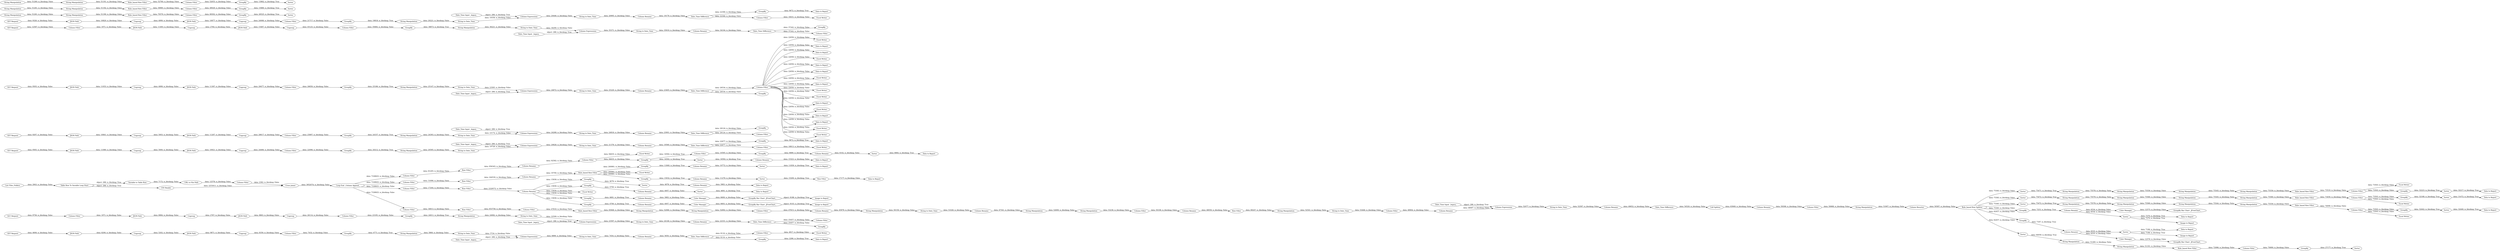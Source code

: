 digraph {
	"-8798246444859829929_926" [label="Column Filter"]
	"7288086009452349562_804" [label="Column Expressions"]
	"-771676809648940196_804" [label="Column Expressions"]
	"-8798246444859829929_954" [label="Excel Writer"]
	"-3007402527853699907_9" [label="String Manipulation"]
	"5018741421684072538_802" [label="String Manipulation"]
	"-3539637435213412169_804" [label="Column Expressions"]
	"-4692242224329341667_827" [label="Column Rename"]
	"-8798246444859829929_9" [label="URL to File Path"]
	"-3007402527853699907_11" [label="Column Rename"]
	"-8798246444859829929_976" [label="Data to Report"]
	"-4495308147146926651_813" [label="GET Request"]
	"-8798246444859829929_906" [label=Sorter]
	"-4692242224329341667_824" [label="Color Manager"]
	"-8798246444859829929_912" [label=GroupBy]
	"-3539637435213412169_812" [label="JSON Path"]
	"-8798246444859829929_35" [label=GroupBy]
	"-8798246444859829929_950" [label="Data to Report"]
	"-8798246444859829929_978" [label="Data to Report"]
	"-3007402527853699907_12" [label="String to Date_Time"]
	"-771676809648940196_800" [label=Ungroup]
	"-1107536220288870935_813" [label="GET Request"]
	"5018741421684072538_813" [label="GET Request"]
	"5018741421684072538_809" [label="JSON Path"]
	"-8798246444859829929_965" [label=Sorter]
	"-8798246444859829929_830" [label="Excel Writer"]
	"-8798246444859829929_874" [label="Data to Report"]
	"-8798246444859829929_877" [label="Data to Report"]
	"-8798246444859829929_774" [label=Sorter]
	"-8798246444859829929_919" [label="Data to Report"]
	"-8798246444859829929_957" [label=Sorter]
	"-8798246444859829929_969" [label="Column Rename"]
	"-8798246444859829929_988" [label="Column Filter"]
	"-8798246444859829929_939" [label=Sorter]
	"5579266254850021919_843" [label=Sorter]
	"-8798246444859829929_910" [label="String Manipulation"]
	"5579266254850021919_897" [label="Date_Time Difference"]
	"5018741421684072538_806" [label=Ungroup]
	"-8798246444859829929_914" [label="Data to Report"]
	"-3881574701523159699_814" [label=GroupBy]
	"5579266254850021919_847" [label=GroupBy]
	"5579266254850021919_886" [label=GroupBy]
	"-8798246444859829929_742" [label="Color Manager"]
	"-3539637435213412169_814" [label=GroupBy]
	"5579266254850021919_885" [label="Date_Time Difference"]
	"-8798246444859829929_829" [label=GroupBy]
	"-8798246444859829929_904" [label="Data to Report"]
	"-8798246444859829929_842" [label="Excel Writer"]
	"-8798246444859829929_10" [label="Column Filter"]
	"-8798246444859829929_11" [label="Cross Joiner"]
	"-8798246444859829929_916" [label="String Manipulation"]
	"-8798246444859829929_918" [label="Excel Writer"]
	"4220550909518641125_804" [label="Column Expressions"]
	"-8798246444859829929_875" [label="Data to Report"]
	"-8798246444859829929_992" [label="Row Filter"]
	"-1107536220288870935_809" [label="JSON Path"]
	"5579266254850021919_837" [label="Rule_based Row Filter"]
	"-8798246444859829929_996" [label="Column Rename"]
	"-1107536220288870935_807" [label="String to Date_Time"]
	"-3539637435213412169_809" [label="JSON Path"]
	"5579266254850021919_832" [label="Column Filter"]
	"-3881574701523159699_803" [label="Date_Time Input _legacy_"]
	"-8798246444859829929_967" [label="Column Rename"]
	"-3881574701523159699_807" [label="String to Date_Time"]
	"-4495308147146926651_804" [label="Column Expressions"]
	"7288086009452349562_800" [label=Ungroup]
	"-8798246444859829929_934" [label=Sorter]
	"-8798246444859829929_962" [label=Sorter]
	"-8798246444859829929_942" [label="Column Filter"]
	"7288086009452349562_802" [label="String Manipulation"]
	"-8798246444859829929_956" [label="Column Rename"]
	"5579266254850021919_777" [label="String Manipulation"]
	"5579266254850021919_896" [label="Column Filter"]
	"-3539637435213412169_808" [label="Column Rename"]
	"-3007402527853699907_18" [label="Column Filter"]
	"-8798246444859829929_907" [label="String Manipulation"]
	"-8798246444859829929_913" [label=Sorter]
	"-8798246444859829929_929" [label="Column Filter"]
	"-4692242224329341667_826" [label=GroupBy]
	"-3539637435213412169_811" [label="Column Filter"]
	"-8798246444859829929_32" [label=GroupBy]
	"-3881574701523159699_809" [label="JSON Path"]
	"-8798246444859829929_989" [label="Column Filter"]
	"-3007402527853699907_23" [label="Column Filter"]
	"-8798246444859829929_925" [label="Data to Report"]
	"-8798246444859829929_953" [label="Data to Report"]
	"-8798246444859829929_3" [label="Column Filter"]
	"-771676809648940196_807" [label="String to Date_Time"]
	"-771676809648940196_802" [label="String Manipulation"]
	"-8798246444859829929_872" [label="Data to Report"]
	"-8798246444859829929_768" [label="String Manipulation"]
	"-1107536220288870935_804" [label="Column Expressions"]
	"-771676809648940196_809" [label="JSON Path"]
	"-1992635076987329528_880" [label=Sorter]
	"-4495308147146926651_811" [label="Column Filter"]
	"-8798246444859829929_900" [label="Excel Writer"]
	"-8798246444859829929_994" [label="Row Filter"]
	"-8798246444859829929_915" [label="String Manipulation"]
	"-8798246444859829929_931" [label=GroupBy]
	"-3539637435213412169_803" [label="Date_Time Input _legacy_"]
	"-4495308147146926651_812" [label="JSON Path"]
	"7288086009452349562_801" [label="String to Date_Time"]
	"-8798246444859829929_750" [label="Cell Splitter"]
	"5018741421684072538_803" [label="Date_Time Input _legacy_"]
	"-3881574701523159699_806" [label=Ungroup]
	"5579266254850021919_840" [label="String Manipulation"]
	"-8798246444859829929_883" [label="Excel Writer"]
	"-8798246444859829929_905" [label="Image to Report"]
	"5579266254850021919_852" [label="String Manipulation"]
	"-1992635076987329528_827" [label="Column Rename"]
	"-3007402527853699907_7" [label="String Manipulation"]
	"-771676809648940196_812" [label="JSON Path"]
	"5018741421684072538_811" [label="Column Filter"]
	"-8798246444859829929_5" [label="List Files_Folders"]
	"-771676809648940196_805" [label="Column Filter"]
	"-8798246444859829929_920" [label="Rule_based Row Filter"]
	"-4495308147146926651_806" [label=Ungroup]
	"5579266254850021919_829" [label=GroupBy]
	"5579266254850021919_892" [label=GroupBy]
	"-3881574701523159699_811" [label="Column Filter"]
	"5579266254850021919_891" [label=GroupBy]
	"-3881574701523159699_804" [label="Column Expressions"]
	"-3007402527853699907_13" [label="Column Rename"]
	"-3539637435213412169_813" [label="GET Request"]
	"-8798246444859829929_739" [label="Color Manager"]
	"-8798246444859829929_937" [label="String Manipulation"]
	"-8798246444859829929_970" [label=GroupBy]
	"-8798246444859829929_979" [label="Excel Writer"]
	"-771676809648940196_811" [label="Column Filter"]
	"5579266254850021919_844" [label=Sorter]
	"-8798246444859829929_24" [label="Date_Time Difference"]
	"-8798246444859829929_34" [label="Rule_based Row Filter"]
	"-8798246444859829929_741" [label=GroupBy]
	"-8798246444859829929_923" [label="Excel Writer"]
	"-3881574701523159699_802" [label="String Manipulation"]
	"5579266254850021919_810" [label="Date_Time Difference"]
	"5018741421684072538_814" [label=GroupBy]
	"5579266254850021919_850" [label="Rule_based Row Filter"]
	"-8798246444859829929_908" [label="Column Filter"]
	"-8798246444859829929_887" [label="Data to Report"]
	"7288086009452349562_808" [label="Column Rename"]
	"7288086009452349562_813" [label="GET Request"]
	"-8798246444859829929_943" [label=GroupBy]
	"-1107536220288870935_802" [label="String Manipulation"]
	"-8798246444859829929_966" [label="Column Rename"]
	"-3007402527853699907_19" [label="String Manipulation"]
	"-8798246444859829929_779" [label="String Manipulation"]
	"5579266254850021919_834" [label="String Manipulation"]
	"-8798246444859829929_777" [label="String Manipulation"]
	"-8798246444859829929_974" [label="Excel Writer"]
	"-8798246444859829929_778" [label="String Manipulation"]
	"-8798246444859829929_810" [label="Date_Time Difference"]
	"-8798246444859829929_917" [label="Excel Writer"]
	"-8798246444859829929_927" [label="Date_Time Difference"]
	"-8798246444859829929_971" [label=Sorter]
	"-3881574701523159699_808" [label="Column Rename"]
	"5018741421684072538_800" [label=Ungroup]
	"-8798246444859829929_968" [label="Column Rename"]
	"-8798246444859829929_998" [label="Column Rename"]
	"-3007402527853699907_14" [label="Column Filter"]
	"-4495308147146926651_802" [label="String Manipulation"]
	"-8798246444859829929_949" [label=GroupBy]
	"5579266254850021919_815" [label="Rule_based Row Filter"]
	"5579266254850021919_853" [label="Column Filter"]
	"5579266254850021919_876" [label=GroupBy]
	"-1107536220288870935_812" [label="JSON Path"]
	"-3539637435213412169_802" [label="String Manipulation"]
	"5018741421684072538_808" [label="Column Rename"]
	"-8798246444859829929_975" [label="Image to Report"]
	"-3007402527853699907_15" [label="Column Rename"]
	"-8798246444859829929_895" [label="Excel Writer"]
	"-8798246444859829929_924" [label="String Manipulation"]
	"-8798246444859829929_933" [label=GroupBy]
	"5579266254850021919_835" [label=GroupBy]
	"-8798246444859829929_948" [label="Column Filter"]
	"4220550909518641125_807" [label="String to Date_Time"]
	"5579266254850021919_884" [label="Column Filter"]
	"-8798246444859829929_993" [label="Row Filter"]
	"-1107536220288870935_808" [label="Column Rename"]
	"-3881574701523159699_813" [label="GET Request"]
	"-4495308147146926651_800" [label=Ungroup]
	"-3539637435213412169_806" [label=Ungroup]
	"5579266254850021919_841" [label=GroupBy]
	"-8798246444859829929_769" [label="Column Resorter"]
	"5579266254850021919_833" [label="String Manipulation"]
	"-3007402527853699907_6" [label="String Manipulation"]
	"-1992635076987329528_825" [label="GroupBy Bar Chart _JFreeChart_"]
	"5018741421684072538_801" [label="String to Date_Time"]
	"-8798246444859829929_836" [label="Excel Writer"]
	"-8798246444859829929_909" [label="Date_Time Difference"]
	"-8798246444859829929_952" [label="Column Rename"]
	"5579266254850021919_846" [label="String Manipulation"]
	"-1992635076987329528_826" [label=GroupBy]
	"-8798246444859829929_876" [label=GroupBy]
	"-8798246444859829929_873" [label="Data to Report"]
	"-3881574701523159699_801" [label="String to Date_Time"]
	"-1107536220288870935_806" [label=Ungroup]
	"-8798246444859829929_922" [label=GroupBy]
	"-8798246444859829929_945" [label=Sorter]
	"-1107536220288870935_814" [label=GroupBy]
	"-8798246444859829929_899" [label="Data to Report"]
	"4220550909518641125_808" [label="Column Rename"]
	"5579266254850021919_776" [label="String Manipulation"]
	"-8798246444859829929_951" [label=Sorter]
	"-771676809648940196_801" [label="String to Date_Time"]
	"-4495308147146926651_807" [label="String to Date_Time"]
	"-3007402527853699907_20" [label="String Manipulation"]
	"-3881574701523159699_812" [label="JSON Path"]
	"-1107536220288870935_805" [label="Column Filter"]
	"-3539637435213412169_807" [label="String to Date_Time"]
	"-4495308147146926651_809" [label="JSON Path"]
	"-8798246444859829929_751" [label="Column Rename"]
	"-8798246444859829929_936" [label="String Manipulation"]
	"-1992635076987329528_824" [label="Color Manager"]
	"-8798246444859829929_963" [label="Row Filter"]
	"-8798246444859829929_740" [label="GroupBy Bar Chart _JFreeChart_"]
	"-3007402527853699907_22" [label="Row Filter"]
	"-8798246444859829929_930" [label="String Manipulation"]
	"-4495308147146926651_808" [label="Column Rename"]
	"-1107536220288870935_803" [label="Date_Time Input _legacy_"]
	"-771676809648940196_814" [label=GroupBy]
	"-4495308147146926651_803" [label="Date_Time Input _legacy_"]
	"7288086009452349562_807" [label="String to Date_Time"]
	"-8798246444859829929_977" [label="Image to Report"]
	"-8798246444859829929_985" [label="Loop End _Column Append_"]
	"-3007402527853699907_21" [label="String Manipulation"]
	"-8798246444859829929_775" [label=Sorter]
	"-771676809648940196_808" [label="Column Rename"]
	"7288086009452349562_814" [label=GroupBy]
	"-8798246444859829929_902" [label="Data to Report"]
	"-8798246444859829929_944" [label="Column Rename"]
	"-8798246444859829929_960" [label=GroupBy]
	"-8798246444859829929_995" [label="Column Filter"]
	"5579266254850021919_838" [label="Column Filter"]
	"-8798246444859829929_935" [label="Data to Report"]
	"-8798246444859829929_843" [label=Sorter]
	"-8798246444859829929_848" [label="Excel Writer"]
	"-8798246444859829929_997" [label="Column Rename"]
	"5579266254850021919_816" [label="Column Filter"]
	"-8798246444859829929_816" [label="Column Filter"]
	"-3539637435213412169_800" [label=Ungroup]
	"5018741421684072538_804" [label="Column Expressions"]
	"-1107536220288870935_800" [label=Ungroup]
	"-8798246444859829929_990" [label="Row Filter"]
	"5579266254850021919_890" [label="Date_Time Difference"]
	"-3007402527853699907_16" [label="String to Date_Time"]
	"-8798246444859829929_803" [label="Date_Time Input _legacy_"]
	"-3007402527853699907_2" [label="Rule_based Row Filter"]
	"-8798246444859829929_938" [label="Excel Writer"]
	"-8798246444859829929_752" [label="Column Filter"]
	"-8798246444859829929_882" [label="Data to Report"]
	"-4692242224329341667_825" [label="GroupBy Bar Chart _JFreeChart_"]
	"-4692242224329341667_880" [label=Sorter]
	"5579266254850021919_839" [label="String Manipulation"]
	"-3007402527853699907_17" [label="Column Rename"]
	"-8798246444859829929_815" [label="Rule_based Row Filter"]
	"7288086009452349562_809" [label="JSON Path"]
	"-771676809648940196_803" [label="Date_Time Input _legacy_"]
	"-8798246444859829929_743" [label="GroupBy Bar Chart _JFreeChart_"]
	"-8798246444859829929_958" [label="Data to Report"]
	"-8798246444859829929_776" [label="String Manipulation"]
	"-8798246444859829929_894" [label="Data to Report"]
	"-8798246444859829929_901" [label="Excel Writer"]
	"-8798246444859829929_964" [label="Data to Report"]
	"-3539637435213412169_801" [label="String to Date_Time"]
	"-4495308147146926651_814" [label=GroupBy]
	"5579266254850021919_849" [label=Sorter]
	"-8798246444859829929_773" [label="Rule_based Row Splitter"]
	"-8798246444859829929_879" [label="Data to Report"]
	"-8798246444859829929_961" [label="Column Rename"]
	"-8798246444859829929_6" [label="Table Row To Variable Loop Start"]
	"-8798246444859829929_8" [label="Variable to Table Row"]
	"-1107536220288870935_801" [label="String to Date_Time"]
	"-771676809648940196_813" [label="GET Request"]
	"7288086009452349562_812" [label="JSON Path"]
	"-8798246444859829929_984" [label="CSV Reader"]
	"-4495308147146926651_801" [label="String to Date_Time"]
	"7288086009452349562_803" [label="Date_Time Input _legacy_"]
	"7288086009452349562_806" [label=Ungroup]
	"-8798246444859829929_853" [label="Column Filter"]
	"-8798246444859829929_921" [label="Column Filter"]
	"-3881574701523159699_800" [label=Ungroup]
	"-8798246444859829929_869" [label="Image to Report"]
	"-1107536220288870935_811" [label="Column Filter"]
	"5579266254850021919_851" [label="Column Filter"]
	"-8798246444859829929_888" [label="Excel Writer"]
	"-8798246444859829929_928" [label="Rule_based Row Filter"]
	"-771676809648940196_806" [label=Ungroup]
	"5579266254850021919_831" [label="Rule_based Row Filter"]
	"5579266254850021919_845" [label=Sorter]
	"-8798246444859829929_986" [label="Column Filter"]
	"5579266254850021919_889" [label="Column Filter"]
	"-8798246444859829929_878" [label="Excel Writer"]
	"7288086009452349562_811" [label="Column Filter"]
	"-8798246444859829929_31" [label=GroupBy]
	"5018741421684072538_807" [label="String to Date_Time"]
	"5018741421684072538_812" [label="JSON Path"]
	"-8798246444859829929_912" -> "-8798246444859829929_919" [label="data: 9672; is_blocking: True"]
	"5579266254850021919_852" -> "5579266254850021919_846" [label="data: 51261; is_blocking: False"]
	"5579266254850021919_833" -> "5579266254850021919_834" [label="data: 51260; is_blocking: False"]
	"-3881574701523159699_808" -> "-8798246444859829929_810" [label="data: 19179; is_blocking: False"]
	"-8798246444859829929_996" -> "-8798246444859829929_32" [label="data: 15939; is_blocking: False"]
	"-3007402527853699907_14" -> "-3007402527853699907_11" [label="data: 47815; is_blocking: False"]
	"5579266254850021919_810" -> "5579266254850021919_876" [label="data: 25457; is_blocking: False"]
	"-8798246444859829929_970" -> "-8798246444859829929_969" [label="data: 4709; is_blocking: True"]
	"-3881574701523159699_802" -> "-3881574701523159699_801" [label="data: 20221; is_blocking: False"]
	"-3881574701523159699_801" -> "-3881574701523159699_804" [label="data: 19358; is_blocking: False"]
	"-1107536220288870935_811" -> "-1107536220288870935_814" [label="data: 35684; is_blocking: False"]
	"-3007402527853699907_21" -> "-3007402527853699907_16" [label="data: 52541; is_blocking: False"]
	"-3539637435213412169_807" -> "-3539637435213412169_808" [label="data: 24816; is_blocking: False"]
	"5579266254850021919_890" -> "5579266254850021919_891" [label="data: 26124; is_blocking: False"]
	"-4692242224329341667_827" -> "-4692242224329341667_880" [label="data: 6534; is_blocking: False"]
	"-8798246444859829929_969" -> "-8798246444859829929_971" [label="data: 4007; is_blocking: False"]
	"-8798246444859829929_926" -> "-8798246444859829929_954" [label="data: 4917; is_blocking: False"]
	"-1107536220288870935_809" -> "-1107536220288870935_800" [label="data: 15487; is_blocking: False"]
	"5579266254850021919_896" -> "-8798246444859829929_895" [label="data: 22658; is_blocking: False"]
	"5579266254850021919_896" -> "-8798246444859829929_888" [label="data: 22658; is_blocking: False"]
	"-1992635076987329528_880" -> "-8798246444859829929_879" [label="data: 7198; is_blocking: True"]
	"-8798246444859829929_11" -> "-8798246444859829929_985" [label="data: 3952074; is_blocking: False"]
	"7288086009452349562_812" -> "7288086009452349562_806" [label="data: 6206; is_blocking: False"]
	"4220550909518641125_808" -> "-8798246444859829929_24" [label="data: 49652; is_blocking: False"]
	"-8798246444859829929_843" -> "-8798246444859829929_899" [label="data: 31472; is_blocking: True"]
	"-3539637435213412169_801" -> "-3539637435213412169_804" [label="data: 23174; is_blocking: False"]
	"-8798246444859829929_773" -> "-1992635076987329528_826" [label="data: 62457; is_blocking: False"]
	"-4495308147146926651_804" -> "-4495308147146926651_807" [label="data: 24672; is_blocking: False"]
	"-3881574701523159699_807" -> "-3881574701523159699_808" [label="data: 20995; is_blocking: False"]
	"-3539637435213412169_802" -> "-3539637435213412169_801" [label="data: 24393; is_blocking: False"]
	"-8798246444859829929_829" -> "-8798246444859829929_843" [label="data: 32168; is_blocking: True"]
	"5579266254850021919_897" -> "5579266254850021919_892" [label="data: 26534; is_blocking: False"]
	"-8798246444859829929_742" -> "-8798246444859829929_740" [label="data: 6609; is_blocking: False"]
	"-8798246444859829929_776" -> "-8798246444859829929_777" [label="data: 75545; is_blocking: False"]
	"-8798246444859829929_773" -> "-8798246444859829929_775" [label="data: 62457; is_blocking: False"]
	"5579266254850021919_896" -> "-8798246444859829929_887" [label="data: 22658; is_blocking: False"]
	"-3881574701523159699_806" -> "-3881574701523159699_809" [label="data: 4999; is_blocking: False"]
	"-4495308147146926651_812" -> "-4495308147146926651_806" [label="data: 11053; is_blocking: False"]
	"-8798246444859829929_773" -> "-8798246444859829929_774" [label="data: 75383; is_blocking: False"]
	"-8798246444859829929_909" -> "-8798246444859829929_908" [label="data: 22677; is_blocking: False"]
	"-8798246444859829929_952" -> "-8798246444859829929_950" [label="data: 15323; is_blocking: False"]
	"-8798246444859829929_739" -> "-8798246444859829929_743" [label="data: 6693; is_blocking: False"]
	"-3881574701523159699_811" -> "-3881574701523159699_814" [label="data: 21717; is_blocking: False"]
	"-771676809648940196_811" -> "-771676809648940196_814" [label="data: 23195; is_blocking: False"]
	"5018741421684072538_812" -> "5018741421684072538_806" [label="data: 11080; is_blocking: False"]
	"-8798246444859829929_743" -> "-8798246444859829929_977" [label="object: 9103; is_blocking: True"]
	"-1107536220288870935_800" -> "-1107536220288870935_811" [label="data: 45125; is_blocking: False"]
	"5018741421684072538_801" -> "5018741421684072538_804" [label="data: 19728; is_blocking: False"]
	"-8798246444859829929_996" -> "-8798246444859829929_741" [label="data: 15939; is_blocking: False"]
	"-1992635076987329528_827" -> "-1992635076987329528_880" [label="data: 6535; is_blocking: False"]
	"-4495308147146926651_800" -> "-4495308147146926651_811" [label="data: 29477; is_blocking: False"]
	"-1992635076987329528_827" -> "-1992635076987329528_824" [label="data: 6535; is_blocking: False"]
	"-3007402527853699907_16" -> "-3007402527853699907_23" [label="data: 53446; is_blocking: False"]
	"-8798246444859829929_922" -> "-8798246444859829929_913" [label="data: 32223; is_blocking: True"]
	"-8798246444859829929_816" -> "-8798246444859829929_900" [label="data: 73503; is_blocking: False"]
	"-8798246444859829929_750" -> "-8798246444859829929_751" [label="data: 63949; is_blocking: False"]
	"5579266254850021919_847" -> "5579266254850021919_849" [label="data: 26525; is_blocking: True"]
	"-8798246444859829929_6" -> "-8798246444859829929_984" [label="object: 288; is_blocking: True"]
	"-8798246444859829929_985" -> "-8798246444859829929_986" [label="data: 7338925; is_blocking: False"]
	"5579266254850021919_835" -> "5579266254850021919_844" [label="data: 13862; is_blocking: True"]
	"-8798246444859829929_966" -> "-8798246444859829929_976" [label="data: 3983; is_blocking: False"]
	"7288086009452349562_807" -> "7288086009452349562_808" [label="data: 7454; is_blocking: False"]
	"-4692242224329341667_880" -> "-8798246444859829929_905" [label="data: 7270; is_blocking: True"]
	"-3007402527853699907_23" -> "-3007402527853699907_17" [label="data: 49904; is_blocking: False"]
	"-8798246444859829929_34" -> "-8798246444859829929_35" [label="data: 200981; is_blocking: False"]
	"-8798246444859829929_741" -> "-8798246444859829929_967" [label="data: 4681; is_blocking: True"]
	"-8798246444859829929_779" -> "-8798246444859829929_776" [label="data: 75560; is_blocking: False"]
	"-8798246444859829929_971" -> "-8798246444859829929_978" [label="data: 4691; is_blocking: True"]
	"-8798246444859829929_9" -> "-8798246444859829929_10" [label="data: 12578; is_blocking: False"]
	"5579266254850021919_896" -> "-8798246444859829929_882" [label="data: 22658; is_blocking: False"]
	"-8798246444859829929_944" -> "-8798246444859829929_945" [label="data: 6102; is_blocking: False"]
	"-3881574701523159699_809" -> "-3881574701523159699_800" [label="data: 10877; is_blocking: False"]
	"-771676809648940196_805" -> "-771676809648940196_812" [label="data: 1971; is_blocking: False"]
	"-8798246444859829929_988" -> "-8798246444859829929_992" [label="data: 81205; is_blocking: False"]
	"5579266254850021919_885" -> "5579266254850021919_884" [label="data: 37242; is_blocking: False"]
	"-8798246444859829929_956" -> "-8798246444859829929_957" [label="data: 10772; is_blocking: False"]
	"-1107536220288870935_808" -> "5579266254850021919_885" [label="data: 34104; is_blocking: False"]
	"-771676809648940196_812" -> "-771676809648940196_806" [label="data: 8984; is_blocking: False"]
	"-8798246444859829929_752" -> "-8798246444859829929_768" [label="data: 50668; is_blocking: False"]
	"-8798246444859829929_989" -> "-8798246444859829929_993" [label="data: 31696; is_blocking: False"]
	"5018741421684072538_807" -> "5018741421684072538_808" [label="data: 21376; is_blocking: False"]
	"-8798246444859829929_965" -> "-8798246444859829929_966" [label="data: 4678; is_blocking: True"]
	"-8798246444859829929_3" -> "-3007402527853699907_2" [label="data: 47818; is_blocking: False"]
	"5579266254850021919_810" -> "5579266254850021919_853" [label="data: 25457; is_blocking: False"]
	"-8798246444859829929_996" -> "-8798246444859829929_31" [label="data: 15939; is_blocking: False"]
	"-8798246444859829929_945" -> "-8798246444859829929_953" [label="data: 6864; is_blocking: True"]
	"-8798246444859829929_990" -> "-8798246444859829929_3" [label="data: 653758; is_blocking: False"]
	"-1107536220288870935_814" -> "-1107536220288870935_802" [label="data: 38873; is_blocking: True"]
	"5579266254850021919_896" -> "-8798246444859829929_872" [label="data: 22658; is_blocking: False"]
	"-3007402527853699907_19" -> "-3007402527853699907_20" [label="data: 52609; is_blocking: False"]
	"5018741421684072538_814" -> "5018741421684072538_802" [label="data: 20212; is_blocking: True"]
	"-4692242224329341667_824" -> "-4692242224329341667_825" [label="data: 12575; is_blocking: False"]
	"7288086009452349562_809" -> "7288086009452349562_800" [label="data: 9871; is_blocking: False"]
	"-3007402527853699907_22" -> "-3007402527853699907_21" [label="data: 69247; is_blocking: False"]
	"-8798246444859829929_774" -> "-8798246444859829929_778" [label="data: 75472; is_blocking: True"]
	"5579266254850021919_829" -> "5579266254850021919_843" [label="data: 27177; is_blocking: True"]
	"5579266254850021919_896" -> "-8798246444859829929_836" [label="data: 22658; is_blocking: False"]
	"5018741421684072538_802" -> "5018741421684072538_801" [label="data: 20595; is_blocking: False"]
	"-771676809648940196_809" -> "-771676809648940196_800" [label="data: 8863; is_blocking: False"]
	"-8798246444859829929_985" -> "-8798246444859829929_995" [label="data: 7338925; is_blocking: False"]
	"-8798246444859829929_768" -> "-8798246444859829929_769" [label="data: 51907; is_blocking: False"]
	"-8798246444859829929_769" -> "-8798246444859829929_773" [label="data: 50587; is_blocking: False"]
	"-8798246444859829929_740" -> "-8798246444859829929_975" [label="object: 9188; is_blocking: True"]
	"-3539637435213412169_811" -> "-3539637435213412169_814" [label="data: 25897; is_blocking: False"]
	"5579266254850021919_846" -> "5579266254850021919_850" [label="data: 51190; is_blocking: False"]
	"-8798246444859829929_34" -> "-8798246444859829929_974" [label="data: 200981; is_blocking: False"]
	"7288086009452349562_808" -> "-8798246444859829929_927" [label="data: 5650; is_blocking: False"]
	"-8798246444859829929_803" -> "4220550909518641125_804" [label="object: 288; is_blocking: True"]
	"-8798246444859829929_960" -> "-8798246444859829929_961" [label="data: 15032; is_blocking: True"]
	"-8798246444859829929_939" -> "-8798246444859829929_936" [label="data: 75472; is_blocking: True"]
	"-3539637435213412169_806" -> "-3539637435213412169_809" [label="data: 5003; is_blocking: False"]
	"5579266254850021919_896" -> "-8798246444859829929_830" [label="data: 22658; is_blocking: False"]
	"-8798246444859829929_963" -> "-8798246444859829929_964" [label="data: 17177; is_blocking: False"]
	"5579266254850021919_840" -> "5579266254850021919_837" [label="data: 51192; is_blocking: False"]
	"-1992635076987329528_824" -> "-1992635076987329528_825" [label="data: 12576; is_blocking: False"]
	"-771676809648940196_814" -> "-771676809648940196_802" [label="data: 24011; is_blocking: True"]
	"5579266254850021919_896" -> "-8798246444859829929_873" [label="data: 22658; is_blocking: False"]
	"5579266254850021919_832" -> "5579266254850021919_835" [label="data: 52655; is_blocking: False"]
	"-8798246444859829929_943" -> "-8798246444859829929_951" [label="data: 16592; is_blocking: True"]
	"-1107536220288870935_803" -> "-1107536220288870935_804" [label="object: 288; is_blocking: True"]
	"-3539637435213412169_803" -> "-3539637435213412169_804" [label="object: 288; is_blocking: True"]
	"-8798246444859829929_936" -> "-8798246444859829929_937" [label="data: 75578; is_blocking: False"]
	"-3881574701523159699_812" -> "-3881574701523159699_806" [label="data: 10820; is_blocking: False"]
	"-3007402527853699907_13" -> "-3007402527853699907_19" [label="data: 47541; is_blocking: False"]
	"-8798246444859829929_751" -> "-8798246444859829929_752" [label="data: 59308; is_blocking: False"]
	"-3007402527853699907_18" -> "-3007402527853699907_15" [label="data: 50106; is_blocking: False"]
	"-8798246444859829929_942" -> "-8798246444859829929_923" [label="data: 94635; is_blocking: False"]
	"-3881574701523159699_800" -> "-3881574701523159699_811" [label="data: 24068; is_blocking: False"]
	"-3007402527853699907_20" -> "-3007402527853699907_18" [label="data: 53236; is_blocking: False"]
	"4220550909518641125_807" -> "4220550909518641125_808" [label="data: 52587; is_blocking: False"]
	"5018741421684072538_804" -> "5018741421684072538_807" [label="data: 20828; is_blocking: False"]
	"-8798246444859829929_773" -> "-8798246444859829929_906" [label="data: 75383; is_blocking: False"]
	"-3881574701523159699_804" -> "-3881574701523159699_807" [label="data: 20446; is_blocking: False"]
	"-8798246444859829929_10" -> "-8798246444859829929_11" [label="data: 2382; is_blocking: False"]
	"-3007402527853699907_17" -> "4220550909518641125_804" [label="data: 48087; is_blocking: False"]
	"5579266254850021919_896" -> "-8798246444859829929_894" [label="data: 22658; is_blocking: False"]
	"-8798246444859829929_961" -> "-8798246444859829929_962" [label="data: 11279; is_blocking: False"]
	"5579266254850021919_815" -> "5579266254850021919_816" [label="data: 72086; is_blocking: False"]
	"-8798246444859829929_35" -> "-8798246444859829929_956" [label="data: 11840; is_blocking: True"]
	"-3539637435213412169_800" -> "-3539637435213412169_811" [label="data: 28617; is_blocking: False"]
	"-771676809648940196_807" -> "-771676809648940196_808" [label="data: 24146; is_blocking: False"]
	"-8798246444859829929_815" -> "-8798246444859829929_816" [label="data: 73459; is_blocking: False"]
	"-771676809648940196_803" -> "-771676809648940196_804" [label="object: 288; is_blocking: True"]
	"-4495308147146926651_807" -> "-4495308147146926651_808" [label="data: 25220; is_blocking: False"]
	"-8798246444859829929_986" -> "-8798246444859829929_990" [label="data: 34813; is_blocking: False"]
	"-8798246444859829929_995" -> "-8798246444859829929_994" [label="data: 17204; is_blocking: False"]
	"-771676809648940196_808" -> "5579266254850021919_810" [label="data: 22331; is_blocking: False"]
	"-8798246444859829929_921" -> "-8798246444859829929_922" [label="data: 73503; is_blocking: False"]
	"7288086009452349562_800" -> "7288086009452349562_811" [label="data: 8359; is_blocking: False"]
	"-4495308147146926651_808" -> "5579266254850021919_897" [label="data: 23405; is_blocking: False"]
	"7288086009452349562_813" -> "7288086009452349562_812" [label="data: 4606; is_blocking: False"]
	"-8798246444859829929_997" -> "-8798246444859829929_34" [label="data: 35700; is_blocking: False"]
	"-8798246444859829929_34" -> "-8798246444859829929_960" [label="data: 200981; is_blocking: False"]
	"-4495308147146926651_806" -> "-4495308147146926651_809" [label="data: 4999; is_blocking: False"]
	"-3007402527853699907_9" -> "-3007402527853699907_12" [label="data: 50159; is_blocking: False"]
	"-4495308147146926651_811" -> "-4495308147146926651_814" [label="data: 26659; is_blocking: False"]
	"-4495308147146926651_814" -> "-4495308147146926651_802" [label="data: 25186; is_blocking: True"]
	"5579266254850021919_839" -> "5579266254850021919_840" [label="data: 51261; is_blocking: False"]
	"5579266254850021919_841" -> "5579266254850021919_845" [label="data: 15880; is_blocking: True"]
	"-8798246444859829929_778" -> "-8798246444859829929_779" [label="data: 75579; is_blocking: False"]
	"5018741421684072538_813" -> "5018741421684072538_812" [label="data: 9565; is_blocking: False"]
	"-1107536220288870935_804" -> "-1107536220288870935_807" [label="data: 35371; is_blocking: False"]
	"-8798246444859829929_968" -> "-8798246444859829929_739" [label="data: 4007; is_blocking: False"]
	"-1107536220288870935_806" -> "-1107536220288870935_809" [label="data: 2764; is_blocking: False"]
	"5018741421684072538_811" -> "5018741421684072538_814" [label="data: 22098; is_blocking: False"]
	"-8798246444859829929_853" -> "-8798246444859829929_901" [label="data: 18431; is_blocking: False"]
	"-8798246444859829929_967" -> "-8798246444859829929_742" [label="data: 3983; is_blocking: False"]
	"-8798246444859829929_32" -> "-8798246444859829929_965" [label="data: 4678; is_blocking: True"]
	"5579266254850021919_837" -> "5579266254850021919_838" [label="data: 59985; is_blocking: False"]
	"7288086009452349562_801" -> "7288086009452349562_804" [label="data: 5724; is_blocking: False"]
	"7288086009452349562_804" -> "7288086009452349562_807" [label="data: 6899; is_blocking: False"]
	"-8798246444859829929_933" -> "-8798246444859829929_925" [label="data: 2286; is_blocking: True"]
	"-8798246444859829929_949" -> "-8798246444859829929_944" [label="data: 6889; is_blocking: True"]
	"5579266254850021919_851" -> "5579266254850021919_847" [label="data: 69302; is_blocking: False"]
	"7288086009452349562_802" -> "7288086009452349562_801" [label="data: 5860; is_blocking: False"]
	"5579266254850021919_885" -> "5579266254850021919_886" [label="data: 37242; is_blocking: False"]
	"5579266254850021919_896" -> "-8798246444859829929_877" [label="data: 22658; is_blocking: False"]
	"5579266254850021919_834" -> "5579266254850021919_831" [label="data: 51191; is_blocking: False"]
	"-3539637435213412169_809" -> "-3539637435213412169_800" [label="data: 11267; is_blocking: False"]
	"7288086009452349562_811" -> "7288086009452349562_814" [label="data: 7432; is_blocking: False"]
	"-771676809648940196_804" -> "-771676809648940196_807" [label="data: 23597; is_blocking: False"]
	"-4495308147146926651_803" -> "-4495308147146926651_804" [label="object: 288; is_blocking: True"]
	"5579266254850021919_838" -> "5579266254850021919_841" [label="data: 49029; is_blocking: False"]
	"-8798246444859829929_31" -> "-8798246444859829929_968" [label="data: 4709; is_blocking: True"]
	"-8798246444859829929_5" -> "-8798246444859829929_6" [label="data: 2943; is_blocking: False"]
	"-8798246444859829929_993" -> "-8798246444859829929_997" [label="data: 244530; is_blocking: False"]
	"5579266254850021919_896" -> "-8798246444859829929_848" [label="data: 22658; is_blocking: False"]
	"5579266254850021919_896" -> "-8798246444859829929_883" [label="data: 22658; is_blocking: False"]
	"-8798246444859829929_915" -> "-8798246444859829929_916" [label="data: 75578; is_blocking: False"]
	"-8798246444859829929_996" -> "-8798246444859829929_979" [label="data: 15939; is_blocking: False"]
	"5018741421684072538_800" -> "5018741421684072538_811" [label="data: 24466; is_blocking: False"]
	"-8798246444859829929_775" -> "5579266254850021919_776" [label="data: 64059; is_blocking: True"]
	"-8798246444859829929_957" -> "-8798246444859829929_958" [label="data: 11839; is_blocking: True"]
	"-4692242224329341667_827" -> "-4692242224329341667_824" [label="data: 6534; is_blocking: False"]
	"-8798246444859829929_921" -> "-8798246444859829929_917" [label="data: 73503; is_blocking: False"]
	"5018741421684072538_808" -> "-8798246444859829929_909" [label="data: 19560; is_blocking: False"]
	"-3881574701523159699_814" -> "-3881574701523159699_802" [label="data: 19818; is_blocking: True"]
	"-8798246444859829929_996" -> "-8798246444859829929_970" [label="data: 15939; is_blocking: False"]
	"-3539637435213412169_808" -> "5579266254850021919_890" [label="data: 23001; is_blocking: False"]
	"-8798246444859829929_876" -> "-8798246444859829929_902" [label="data: 9672; is_blocking: True"]
	"-8798246444859829929_992" -> "-8798246444859829929_998" [label="data: 956345; is_blocking: False"]
	"-8798246444859829929_916" -> "-8798246444859829929_907" [label="data: 75559; is_blocking: False"]
	"-1107536220288870935_807" -> "-1107536220288870935_808" [label="data: 35919; is_blocking: False"]
	"-4495308147146926651_801" -> "-4495308147146926651_804" [label="data: 23585; is_blocking: False"]
	"-4495308147146926651_813" -> "-4495308147146926651_812" [label="data: 9505; is_blocking: False"]
	"-8798246444859829929_985" -> "-8798246444859829929_988" [label="data: 7338925; is_blocking: False"]
	"5579266254850021919_777" -> "5579266254850021919_815" [label="data: 51191; is_blocking: False"]
	"5579266254850021919_897" -> "5579266254850021919_896" [label="data: 26534; is_blocking: False"]
	"-8798246444859829929_913" -> "-8798246444859829929_914" [label="data: 32217; is_blocking: True"]
	"-8798246444859829929_928" -> "-8798246444859829929_929" [label="data: 74006; is_blocking: False"]
	"-8798246444859829929_942" -> "-8798246444859829929_943" [label="data: 94635; is_blocking: False"]
	"-8798246444859829929_930" -> "-8798246444859829929_928" [label="data: 75559; is_blocking: False"]
	"-1107536220288870935_802" -> "-1107536220288870935_801" [label="data: 36221; is_blocking: False"]
	"-8798246444859829929_937" -> "-8798246444859829929_924" [label="data: 75560; is_blocking: False"]
	"-4495308147146926651_802" -> "-4495308147146926651_801" [label="data: 25147; is_blocking: False"]
	"7288086009452349562_814" -> "7288086009452349562_802" [label="data: 4771; is_blocking: True"]
	"-8798246444859829929_927" -> "-8798246444859829929_933" [label="data: 8118; is_blocking: False"]
	"-3007402527853699907_11" -> "-3007402527853699907_9" [label="data: 45979; is_blocking: False"]
	"-8798246444859829929_934" -> "-8798246444859829929_935" [label="data: 32440; is_blocking: True"]
	"-3007402527853699907_12" -> "-3007402527853699907_13" [label="data: 51028; is_blocking: False"]
	"-3539637435213412169_813" -> "-3539637435213412169_812" [label="data: 9297; is_blocking: False"]
	"-8798246444859829929_984" -> "-8798246444859829929_11" [label="data: 2253011; is_blocking: False"]
	"-8798246444859829929_998" -> "-8798246444859829929_942" [label="data: 92582; is_blocking: False"]
	"-771676809648940196_800" -> "-771676809648940196_811" [label="data: 26114; is_blocking: False"]
	"-3539637435213412169_812" -> "-3539637435213412169_806" [label="data: 10841; is_blocking: False"]
	"-8798246444859829929_920" -> "-8798246444859829929_921" [label="data: 73519; is_blocking: False"]
	"-3539637435213412169_804" -> "-3539637435213412169_807" [label="data: 24268; is_blocking: False"]
	"-4495308147146926651_809" -> "-4495308147146926651_800" [label="data: 11367; is_blocking: False"]
	"-8798246444859829929_773" -> "-4692242224329341667_826" [label="data: 75383; is_blocking: False"]
	"-8798246444859829929_924" -> "-8798246444859829929_930" [label="data: 75544; is_blocking: False"]
	"5579266254850021919_890" -> "5579266254850021919_889" [label="data: 26124; is_blocking: False"]
	"7288086009452349562_806" -> "7288086009452349562_809" [label="data: 5202; is_blocking: False"]
	"-3881574701523159699_803" -> "-3881574701523159699_804" [label="object: 288; is_blocking: True"]
	"-1107536220288870935_801" -> "-1107536220288870935_804" [label="data: 34294; is_blocking: False"]
	"-8798246444859829929_907" -> "-8798246444859829929_910" [label="data: 75545; is_blocking: False"]
	"5579266254850021919_776" -> "5579266254850021919_777" [label="data: 51260; is_blocking: False"]
	"-8798246444859829929_931" -> "-8798246444859829929_934" [label="data: 32442; is_blocking: True"]
	"-8798246444859829929_948" -> "-8798246444859829929_949" [label="data: 10595; is_blocking: False"]
	"-1107536220288870935_805" -> "-1107536220288870935_812" [label="data: 1971; is_blocking: False"]
	"-8798246444859829929_810" -> "-8798246444859829929_853" [label="data: 22306; is_blocking: False"]
	"-8798246444859829929_962" -> "-8798246444859829929_963" [label="data: 15200; is_blocking: True"]
	"-8798246444859829929_943" -> "-8798246444859829929_948" [label="data: 16592; is_blocking: True"]
	"-8798246444859829929_951" -> "-8798246444859829929_952" [label="data: 16592; is_blocking: True"]
	"5579266254850021919_896" -> "-8798246444859829929_842" [label="data: 22658; is_blocking: False"]
	"-3881574701523159699_813" -> "-3881574701523159699_812" [label="data: 9326; is_blocking: False"]
	"-771676809648940196_802" -> "-771676809648940196_801" [label="data: 24082; is_blocking: False"]
	"-771676809648940196_813" -> "-771676809648940196_805" [label="data: 9756; is_blocking: False"]
	"-8798246444859829929_777" -> "-8798246444859829929_815" [label="data: 75560; is_blocking: False"]
	"-8798246444859829929_773" -> "-8798246444859829929_939" [label="data: 75383; is_blocking: False"]
	"5018741421684072538_809" -> "5018741421684072538_800" [label="data: 10921; is_blocking: False"]
	"-8798246444859829929_910" -> "-8798246444859829929_920" [label="data: 75559; is_blocking: False"]
	"-8798246444859829929_994" -> "-8798246444859829929_996" [label="data: 2329572; is_blocking: False"]
	"-4692242224329341667_826" -> "-4692242224329341667_827" [label="data: 7253; is_blocking: True"]
	"7288086009452349562_803" -> "7288086009452349562_804" [label="object: 288; is_blocking: True"]
	"-3007402527853699907_2" -> "-3007402527853699907_6" [label="data: 65848; is_blocking: False"]
	"-3007402527853699907_7" -> "-3007402527853699907_14" [label="data: 52692; is_blocking: False"]
	"-8798246444859829929_8" -> "-8798246444859829929_9" [label="data: 7172; is_blocking: False"]
	"-8798246444859829929_6" -> "-8798246444859829929_8" [label="object: 288; is_blocking: True"]
	"-8798246444859829929_816" -> "-8798246444859829929_829" [label="data: 73503; is_blocking: False"]
	"5579266254850021919_896" -> "-8798246444859829929_878" [label="data: 22658; is_blocking: False"]
	"5579266254850021919_816" -> "5579266254850021919_829" [label="data: 70690; is_blocking: False"]
	"-8798246444859829929_985" -> "-8798246444859829929_989" [label="data: 7338925; is_blocking: False"]
	"-8798246444859829929_909" -> "-8798246444859829929_912" [label="data: 22677; is_blocking: False"]
	"5579266254850021919_831" -> "5579266254850021919_832" [label="data: 52760; is_blocking: False"]
	"-8798246444859829929_927" -> "-8798246444859829929_926" [label="data: 8118; is_blocking: False"]
	"-8798246444859829929_929" -> "-8798246444859829929_938" [label="data: 73503; is_blocking: False"]
	"-8798246444859829929_24" -> "-8798246444859829929_750" [label="data: 54520; is_blocking: False"]
	"-771676809648940196_801" -> "-771676809648940196_804" [label="data: 22509; is_blocking: False"]
	"-8798246444859829929_908" -> "-8798246444859829929_918" [label="data: 18813; is_blocking: False"]
	"-3007402527853699907_15" -> "-3007402527853699907_22" [label="data: 48059; is_blocking: False"]
	"-3539637435213412169_814" -> "-3539637435213412169_802" [label="data: 24337; is_blocking: True"]
	"5018741421684072538_806" -> "5018741421684072538_809" [label="data: 5000; is_blocking: False"]
	"5018741421684072538_803" -> "5018741421684072538_804" [label="object: 288; is_blocking: True"]
	"-1992635076987329528_826" -> "-1992635076987329528_827" [label="data: 7187; is_blocking: True"]
	"-771676809648940196_806" -> "-771676809648940196_809" [label="data: 2767; is_blocking: False"]
	"-1107536220288870935_813" -> "-1107536220288870935_805" [label="data: 12567; is_blocking: False"]
	"5579266254850021919_850" -> "5579266254850021919_851" [label="data: 70570; is_blocking: False"]
	"-8798246444859829929_906" -> "-8798246444859829929_915" [label="data: 75471; is_blocking: True"]
	"-1107536220288870935_812" -> "-1107536220288870935_806" [label="data: 11493; is_blocking: False"]
	"-8798246444859829929_929" -> "-8798246444859829929_931" [label="data: 73503; is_blocking: False"]
	"-1992635076987329528_880" -> "-8798246444859829929_869" [label="data: 7198; is_blocking: True"]
	"-3007402527853699907_6" -> "-3007402527853699907_7" [label="data: 52066; is_blocking: False"]
	"5579266254850021919_896" -> "-8798246444859829929_875" [label="data: 22658; is_blocking: False"]
	"4220550909518641125_804" -> "4220550909518641125_807" [label="data: 52077; is_blocking: False"]
	"-8798246444859829929_810" -> "-8798246444859829929_876" [label="data: 22306; is_blocking: False"]
	"-4692242224329341667_880" -> "-8798246444859829929_904" [label="data: 7270; is_blocking: True"]
	"5579266254850021919_896" -> "-8798246444859829929_874" [label="data: 22658; is_blocking: False"]
	rankdir=LR
}
